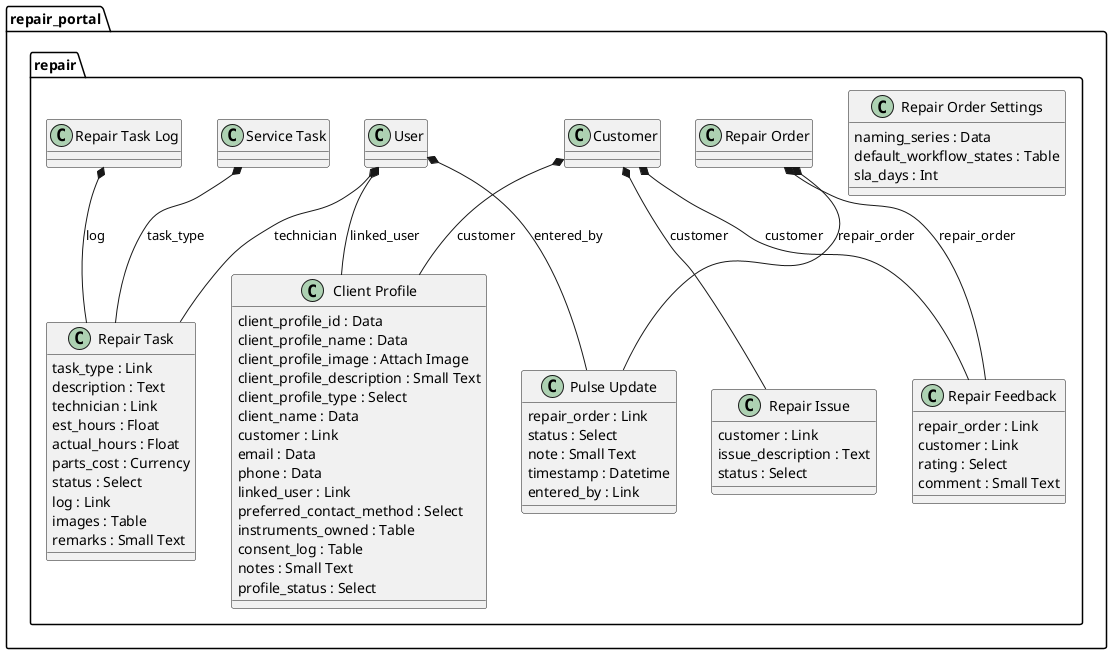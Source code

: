 @startuml
package repair_portal.repair <<Folder>> {
  class "Repair Order Settings" {
    naming_series : Data
    default_workflow_states : Table
    sla_days : Int
  }

"Repair Order" *-- "Pulse Update": repair_order
"User" *-- "Pulse Update": entered_by
  class "Pulse Update" {
    repair_order : Link
    status : Select
    note : Small Text
    timestamp : Datetime
    entered_by : Link
  }

"Repair Order" *-- "Repair Feedback": repair_order
"Customer" *-- "Repair Feedback": customer
  class "Repair Feedback" {
    repair_order : Link
    customer : Link
    rating : Select
    comment : Small Text
  }

"Customer" *-- "Repair Issue": customer
  class "Repair Issue" {
    customer : Link
    issue_description : Text
    status : Select
  }

"Customer" *-- "Client Profile": customer
"User" *-- "Client Profile": linked_user
  class "Client Profile" {
    client_profile_id : Data
    client_profile_name : Data
    client_profile_image : Attach Image
    client_profile_description : Small Text
    client_profile_type : Select
    client_name : Data
    customer : Link
    email : Data
    phone : Data
    linked_user : Link
    preferred_contact_method : Select
    instruments_owned : Table
    consent_log : Table
    notes : Small Text
    profile_status : Select
  }

"Service Task" *-- "Repair Task": task_type
"User" *-- "Repair Task": technician
"Repair Task Log" *-- "Repair Task": log
  class "Repair Task" {
    task_type : Link
    description : Text
    technician : Link
    est_hours : Float
    actual_hours : Float
    parts_cost : Currency
    status : Select
    log : Link
    images : Table
    remarks : Small Text
  }
}
@enduml